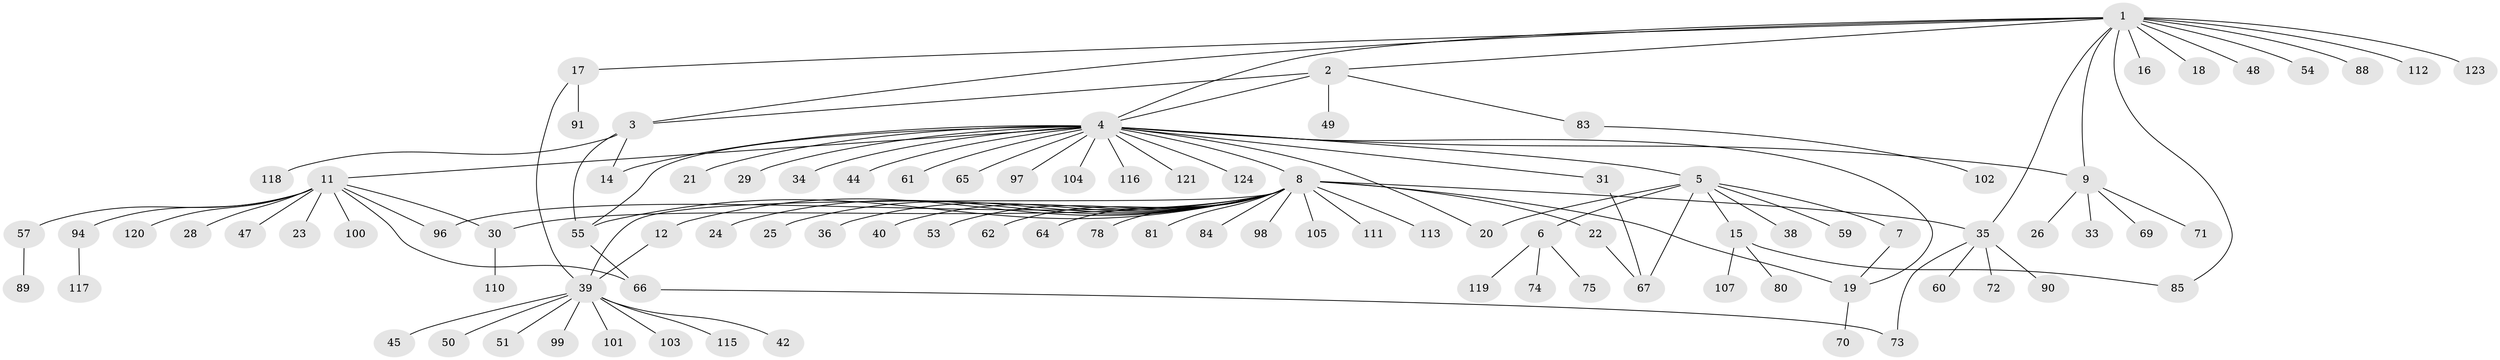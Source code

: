 // original degree distribution, {15: 0.008064516129032258, 6: 0.008064516129032258, 5: 0.03225806451612903, 22: 0.008064516129032258, 9: 0.008064516129032258, 4: 0.04032258064516129, 2: 0.20161290322580644, 24: 0.008064516129032258, 7: 0.008064516129032258, 8: 0.008064516129032258, 3: 0.04838709677419355, 1: 0.6129032258064516, 11: 0.008064516129032258}
// Generated by graph-tools (version 1.1) at 2025/11/02/27/25 16:11:11]
// undirected, 97 vertices, 115 edges
graph export_dot {
graph [start="1"]
  node [color=gray90,style=filled];
  1 [super="+87"];
  2 [super="+92"];
  3 [super="+27"];
  4 [super="+10"];
  5 [super="+58"];
  6 [super="+41"];
  7;
  8 [super="+52"];
  9 [super="+56"];
  11 [super="+13"];
  12;
  14 [super="+77"];
  15 [super="+32"];
  16 [super="+68"];
  17 [super="+79"];
  18;
  19;
  20;
  21;
  22;
  23;
  24;
  25;
  26;
  28;
  29 [super="+37"];
  30 [super="+82"];
  31;
  33 [super="+108"];
  34;
  35 [super="+46"];
  36;
  38 [super="+106"];
  39 [super="+43"];
  40;
  42;
  44;
  45 [super="+93"];
  47;
  48;
  49;
  50 [super="+63"];
  51;
  53;
  54;
  55;
  57 [super="+114"];
  59;
  60;
  61;
  62 [super="+109"];
  64;
  65;
  66 [super="+95"];
  67 [super="+76"];
  69;
  70;
  71;
  72;
  73 [super="+86"];
  74;
  75;
  78;
  80;
  81;
  83;
  84;
  85;
  88;
  89;
  90 [super="+122"];
  91;
  94;
  96;
  97;
  98;
  99;
  100;
  101;
  102;
  103;
  104;
  105;
  107;
  110;
  111;
  112;
  113;
  115;
  116;
  117;
  118;
  119;
  120;
  121;
  123;
  124;
  1 -- 2;
  1 -- 4;
  1 -- 9;
  1 -- 16;
  1 -- 17;
  1 -- 18;
  1 -- 35;
  1 -- 48;
  1 -- 54;
  1 -- 85;
  1 -- 88;
  1 -- 112;
  1 -- 123;
  1 -- 3;
  2 -- 3;
  2 -- 49;
  2 -- 83;
  2 -- 4;
  3 -- 14;
  3 -- 55;
  3 -- 118;
  4 -- 5;
  4 -- 8;
  4 -- 9;
  4 -- 11;
  4 -- 14;
  4 -- 19;
  4 -- 20;
  4 -- 21;
  4 -- 29;
  4 -- 31;
  4 -- 34;
  4 -- 44;
  4 -- 55;
  4 -- 61;
  4 -- 65;
  4 -- 97;
  4 -- 104;
  4 -- 116;
  4 -- 121;
  4 -- 124;
  5 -- 6;
  5 -- 7;
  5 -- 15;
  5 -- 20;
  5 -- 38;
  5 -- 59;
  5 -- 67;
  6 -- 74;
  6 -- 119;
  6 -- 75;
  7 -- 19;
  8 -- 12;
  8 -- 19;
  8 -- 22;
  8 -- 24 [weight=2];
  8 -- 25;
  8 -- 30;
  8 -- 35;
  8 -- 36;
  8 -- 39;
  8 -- 40;
  8 -- 53;
  8 -- 55;
  8 -- 62;
  8 -- 64;
  8 -- 78;
  8 -- 81;
  8 -- 84;
  8 -- 96;
  8 -- 98;
  8 -- 105;
  8 -- 111;
  8 -- 113;
  9 -- 26;
  9 -- 33;
  9 -- 69;
  9 -- 71;
  11 -- 30;
  11 -- 94;
  11 -- 120;
  11 -- 96;
  11 -- 66;
  11 -- 100;
  11 -- 47;
  11 -- 23;
  11 -- 57;
  11 -- 28;
  12 -- 39;
  15 -- 80;
  15 -- 85;
  15 -- 107;
  17 -- 91;
  17 -- 39;
  19 -- 70;
  22 -- 67;
  30 -- 110;
  31 -- 67;
  35 -- 72;
  35 -- 73;
  35 -- 90;
  35 -- 60;
  39 -- 42;
  39 -- 50;
  39 -- 51;
  39 -- 99;
  39 -- 101;
  39 -- 103;
  39 -- 115;
  39 -- 45;
  55 -- 66;
  57 -- 89;
  66 -- 73;
  83 -- 102;
  94 -- 117;
}
